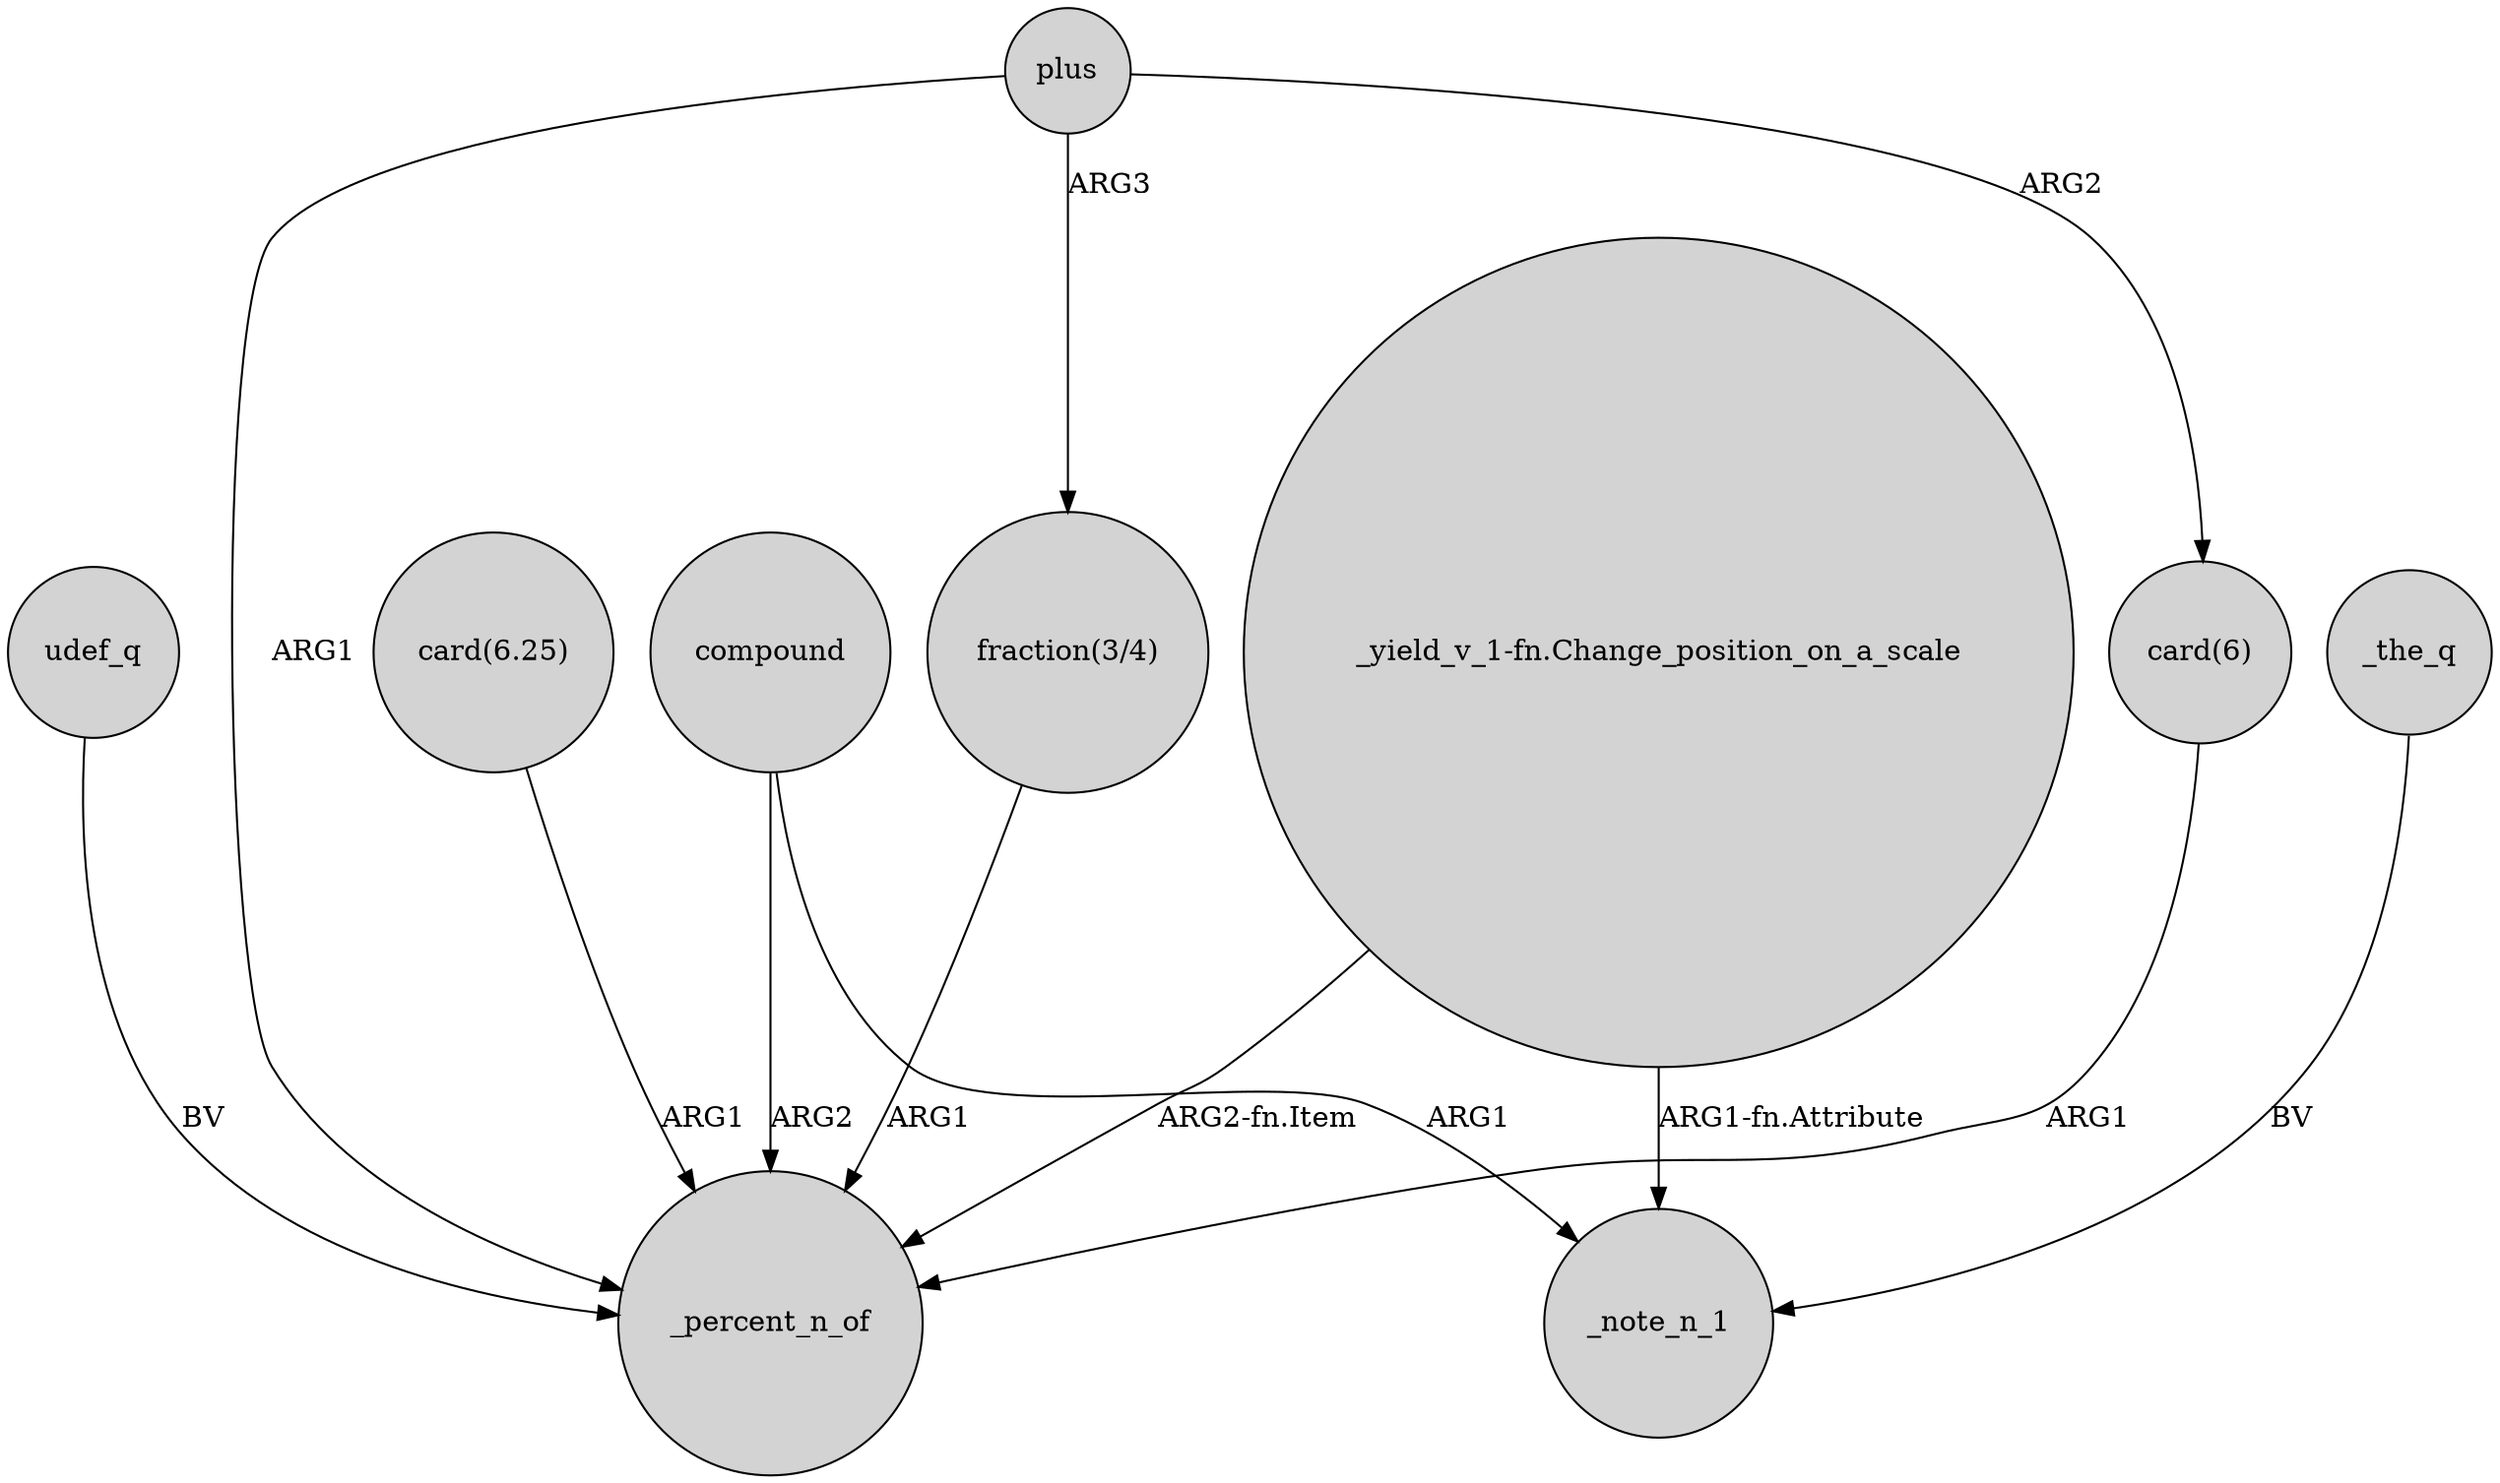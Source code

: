 digraph {
	node [shape=circle style=filled]
	udef_q -> _percent_n_of [label=BV]
	"fraction(3/4)" -> _percent_n_of [label=ARG1]
	plus -> "fraction(3/4)" [label=ARG3]
	compound -> _percent_n_of [label=ARG2]
	plus -> "card(6)" [label=ARG2]
	"_yield_v_1-fn.Change_position_on_a_scale" -> _note_n_1 [label="ARG1-fn.Attribute"]
	compound -> _note_n_1 [label=ARG1]
	"card(6.25)" -> _percent_n_of [label=ARG1]
	_the_q -> _note_n_1 [label=BV]
	plus -> _percent_n_of [label=ARG1]
	"_yield_v_1-fn.Change_position_on_a_scale" -> _percent_n_of [label="ARG2-fn.Item"]
	"card(6)" -> _percent_n_of [label=ARG1]
}
